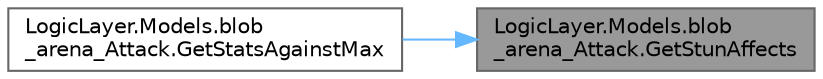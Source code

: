 digraph "LogicLayer.Models.blob_arena_Attack.GetStunAffects"
{
 // LATEX_PDF_SIZE
  bgcolor="transparent";
  edge [fontname=Helvetica,fontsize=10,labelfontname=Helvetica,labelfontsize=10];
  node [fontname=Helvetica,fontsize=10,shape=box,height=0.2,width=0.4];
  rankdir="RL";
  Node1 [id="Node000001",label="LogicLayer.Models.blob\l_arena_Attack.GetStunAffects",height=0.2,width=0.4,color="gray40", fillcolor="grey60", style="filled", fontcolor="black",tooltip="Fetch all Stun affects from the given array of effects."];
  Node1 -> Node2 [id="edge1_Node000001_Node000002",dir="back",color="steelblue1",style="solid",tooltip=" "];
  Node2 [id="Node000002",label="LogicLayer.Models.blob\l_arena_Attack.GetStatsAgainstMax",height=0.2,width=0.4,color="grey40", fillcolor="white", style="filled",URL="$class_logic_layer_1_1_models_1_1blob__arena___attack.html#a84f588db6a7f5620cf4cbefc872d9c3f",tooltip="Retrieves the stats in relations to the max possible."];
}
